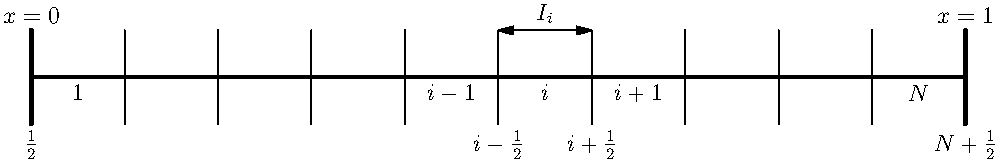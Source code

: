 size(500,500);

real xmin = 0.0;
real xmax = 1.0;
real ymax = 0.05;
int nc = 10; //number of cells
int nf = nc+1; //number of faces

pen thick = linewidth(1.5);
pen bface = linewidth(2.0);
draw((xmin,0)--(xmax,0), thick);

real xf = 0;
real dx=(xmax-xmin)/(nf-1);
pair[] zf = new pair[nf];
for(int i=0; i<nf; ++i){
   zf[i] = (xf,0);
   if(i==0 || i==nf-1)
      draw( (xf,-ymax)--(xf,+ymax), bface );
   else
      draw( (xf,-ymax)--(xf,+ymax) );
   xf = xf + dx;
}

label("$\frac{1}{2}$", (xmin,-ymax), S);
label("$N+\frac{1}{2}$", (xmax,-ymax), S);

//draw(Label("Boundary face", BeginPoint), (-0.2,-0.2)--(0.0,-0.05), Arrow);
//draw(Label("Boundary face", BeginPoint), (xmax+0.2,-0.2)--(xmax,-0.05), Arrow);

pair[] zc = new pair[nc];
for(int i=0; i<nc; ++i)
   zc[i] = 0.5*(zf[i] + zf[i+1]);


label("$1$", zc[0], S);
label("$N$", zc[nc-1], S);

int j = 5;
label("$i$", zc[j], S);
label("$i-1$", zc[j-1], S);
label("$i+1$", zc[j+1], S);
label("$i-\frac{1}{2}$", zc[j]+(-dx/2,-ymax), S);
label("$i+\frac{1}{2}$", zc[j]+(+dx/2,-ymax), S);
label("$I_i$", zc[j]+(0,ymax), N);
draw(zc[j]+(-dx/2,+ymax)--zc[j]+(+dx/2,+ymax), Arrows );

label("$x=0$", (xmin,ymax), N);
label("$x=1$", (xmax,ymax), N);
